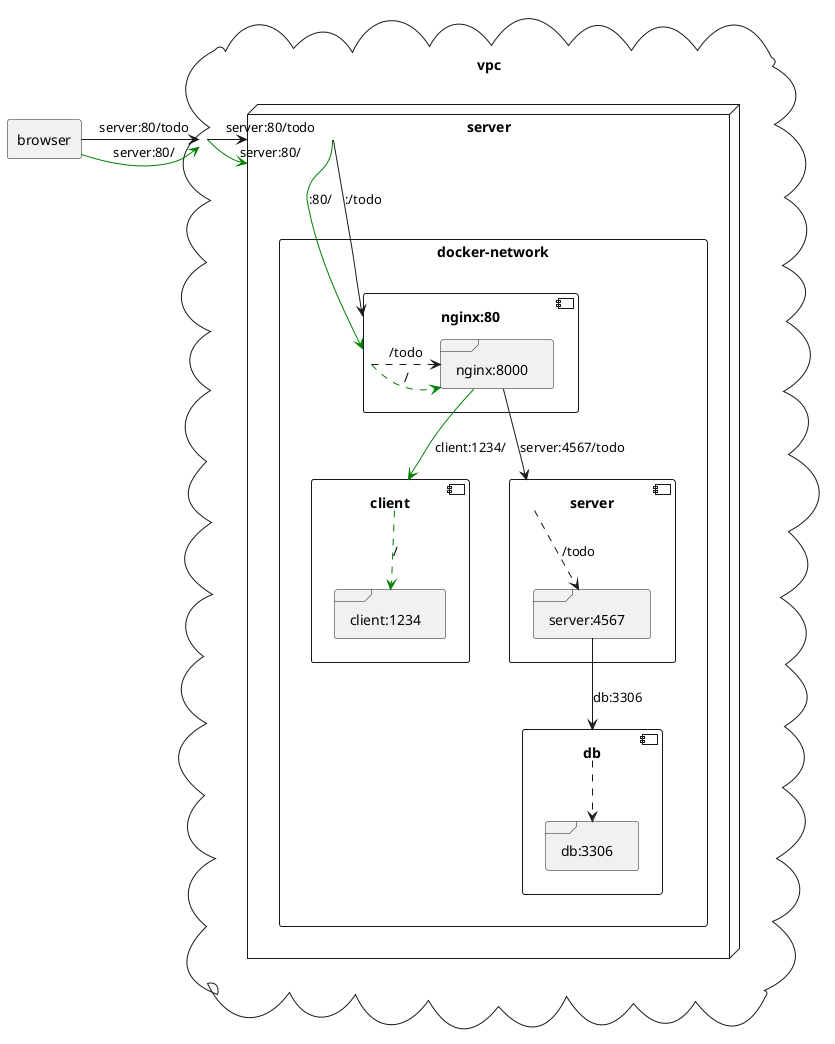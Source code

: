 @startuml
agent browser

cloud vpc {
    node "server" {
        rectangle docker-network {
            component nginx:80 as nc {
                frame nginx:8000 as np {
                }
            }
            component client as cc {
                frame client:1234 as cp {
                }
            }
            component server as sc {
                frame server:4567 as sp {
                }
            }
            component db as dc {
                frame db:3306 as dp {
                }
            }
        }
    }
}

browser -> vpc#green: server:80/
vpc -> server#green: server:80/
server -do-> nc#green: :80/
nc .ri-> np#green :/

np -do-> cc#green :client:1234/
cc .-> cp#green :/


browser -> vpc: server:80/todo
vpc -> server: server:80/todo
server -do-> nc: :/todo
nc .ri-> np :/todo

np -do-> sc :server:4567/todo
sc .-> sp :/todo

sp -do-> dc :db:3306
dc .-> dp




@enduml
